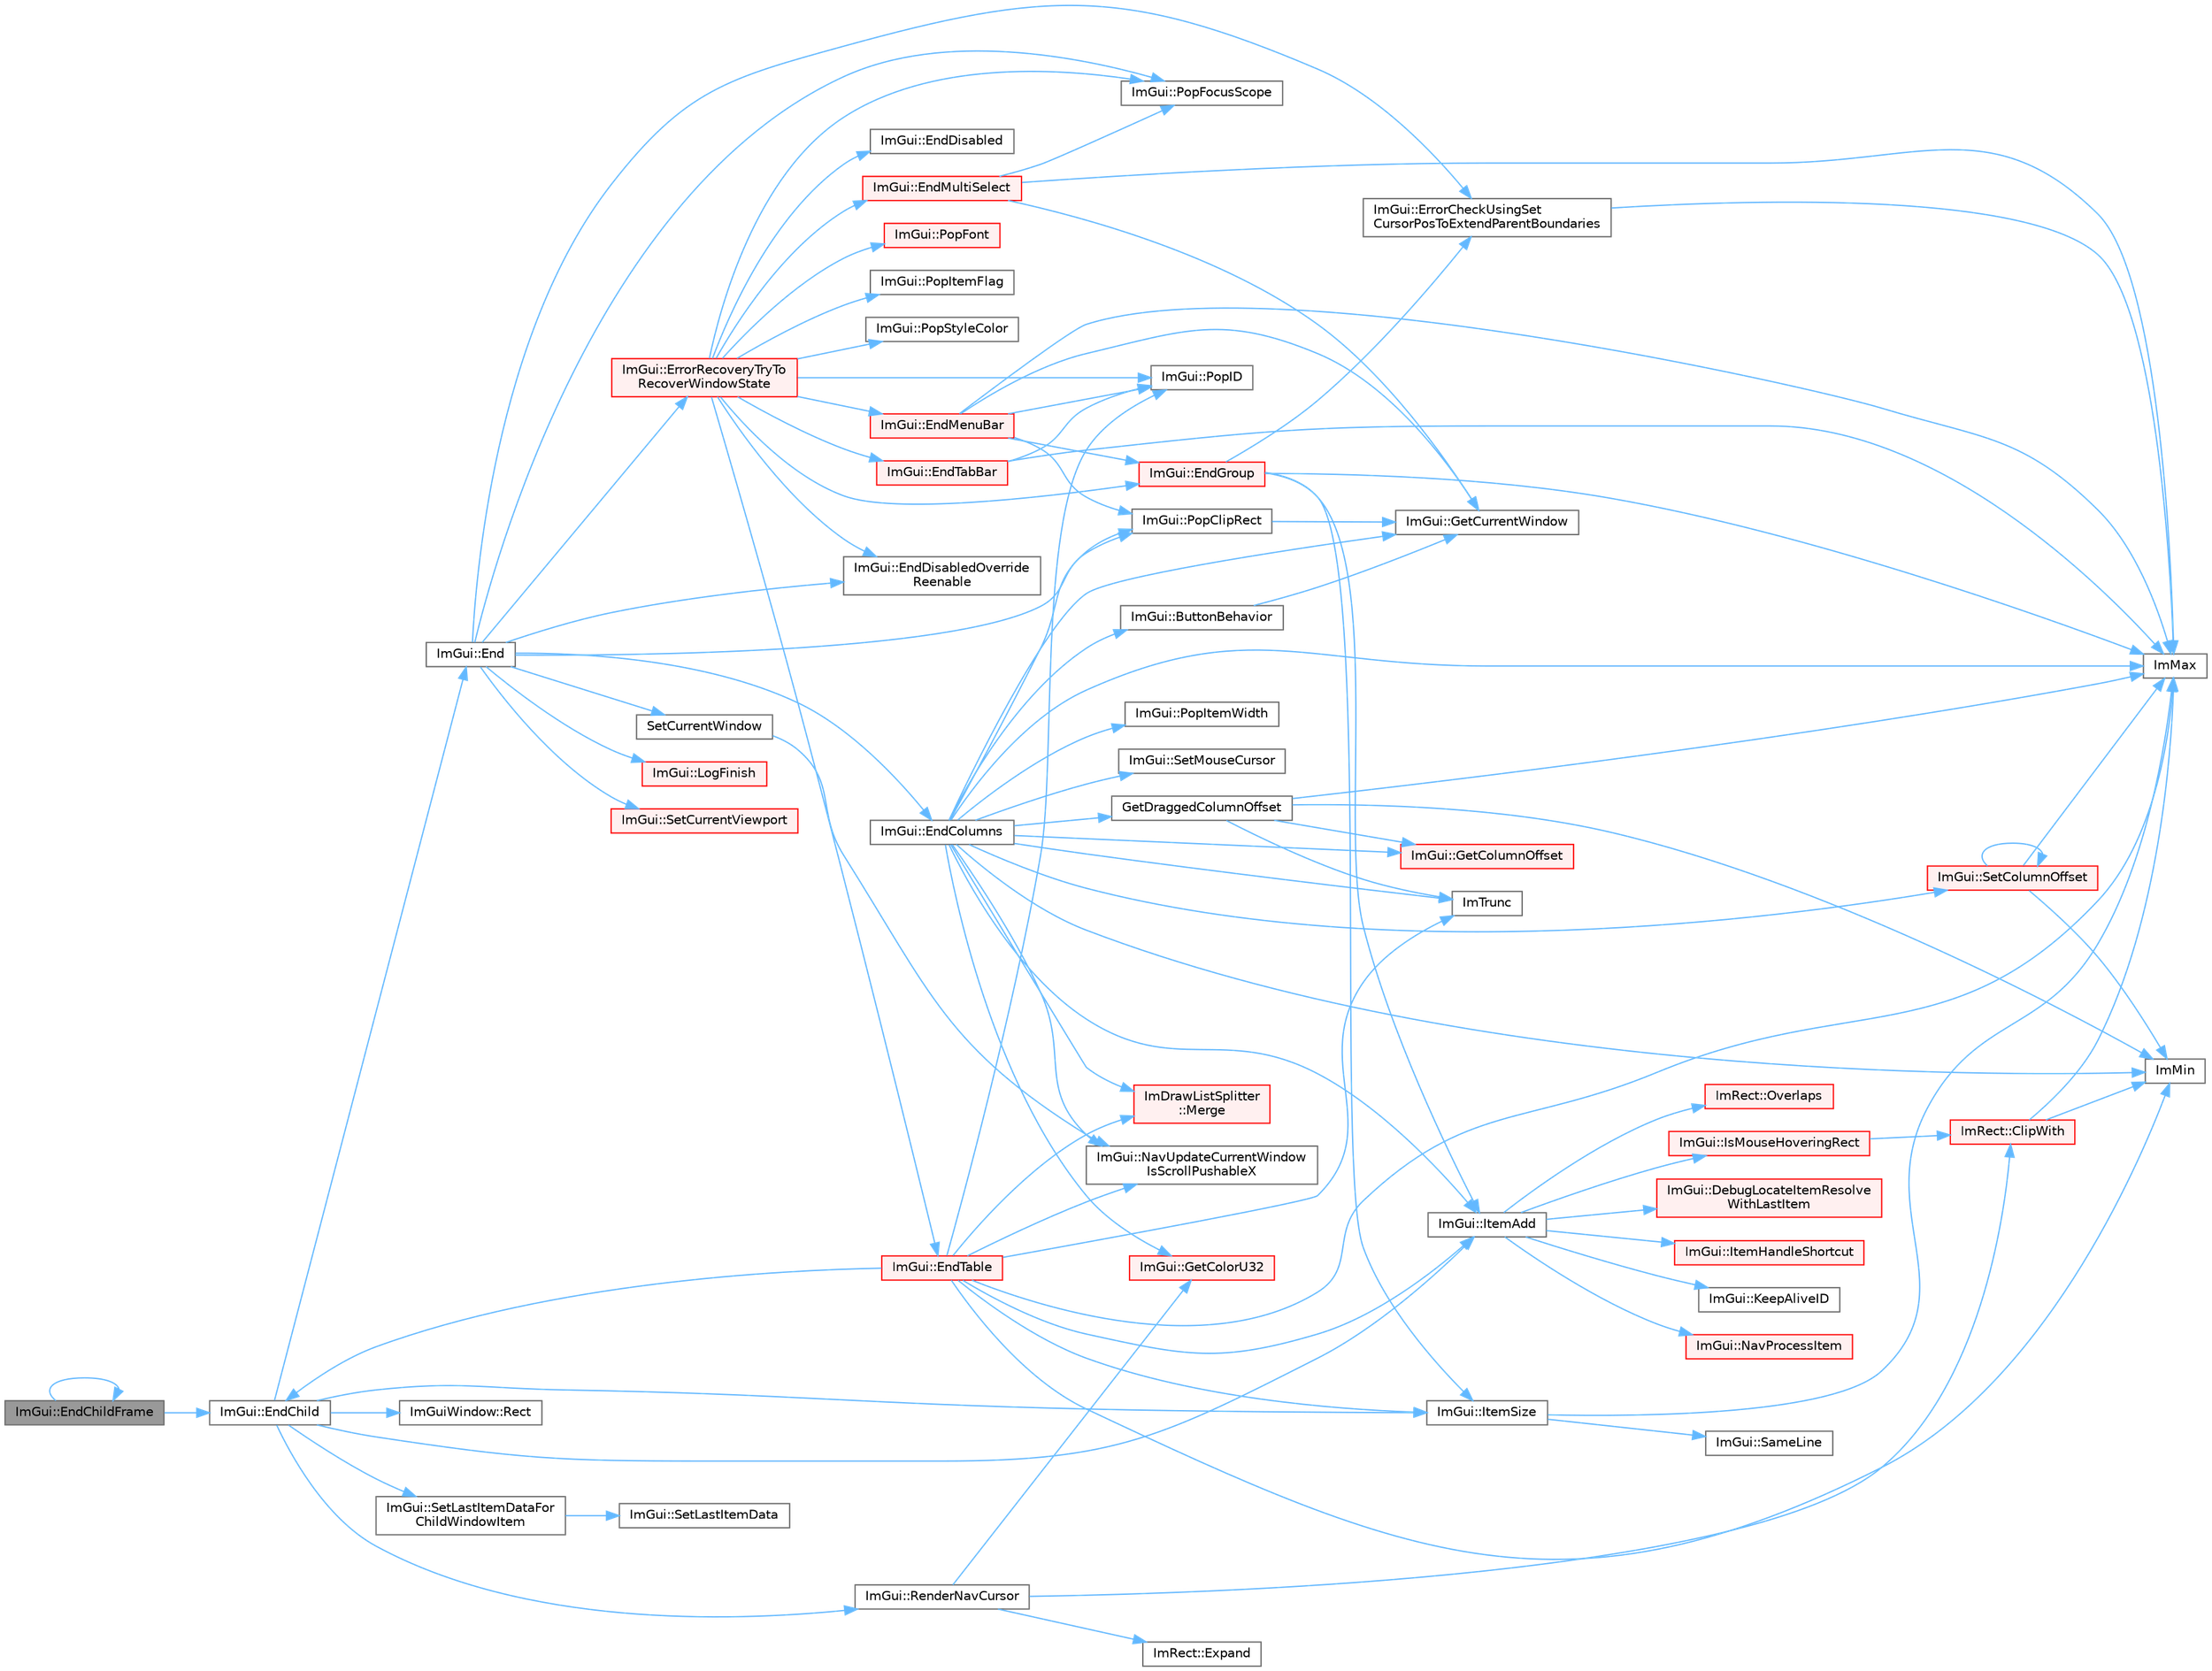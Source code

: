 digraph "ImGui::EndChildFrame"
{
 // LATEX_PDF_SIZE
  bgcolor="transparent";
  edge [fontname=Helvetica,fontsize=10,labelfontname=Helvetica,labelfontsize=10];
  node [fontname=Helvetica,fontsize=10,shape=box,height=0.2,width=0.4];
  rankdir="LR";
  Node1 [id="Node000001",label="ImGui::EndChildFrame",height=0.2,width=0.4,color="gray40", fillcolor="grey60", style="filled", fontcolor="black",tooltip=" "];
  Node1 -> Node2 [id="edge1_Node000001_Node000002",color="steelblue1",style="solid",tooltip=" "];
  Node2 [id="Node000002",label="ImGui::EndChild",height=0.2,width=0.4,color="grey40", fillcolor="white", style="filled",URL="$namespace_im_gui.html#af8de559a88c1442d6df8c1b04c86e997",tooltip=" "];
  Node2 -> Node3 [id="edge2_Node000002_Node000003",color="steelblue1",style="solid",tooltip=" "];
  Node3 [id="Node000003",label="ImGui::End",height=0.2,width=0.4,color="grey40", fillcolor="white", style="filled",URL="$namespace_im_gui.html#a5479d93794a004c67ceb6d13f37c8254",tooltip=" "];
  Node3 -> Node4 [id="edge3_Node000003_Node000004",color="steelblue1",style="solid",tooltip=" "];
  Node4 [id="Node000004",label="ImGui::EndColumns",height=0.2,width=0.4,color="grey40", fillcolor="white", style="filled",URL="$namespace_im_gui.html#af93bed3bce5475fe4d525d744f16aa20",tooltip=" "];
  Node4 -> Node5 [id="edge4_Node000004_Node000005",color="steelblue1",style="solid",tooltip=" "];
  Node5 [id="Node000005",label="ImGui::ButtonBehavior",height=0.2,width=0.4,color="grey40", fillcolor="white", style="filled",URL="$namespace_im_gui.html#a65a4f18b1bc8ce0f351687922089f374",tooltip=" "];
  Node5 -> Node6 [id="edge5_Node000005_Node000006",color="steelblue1",style="solid",tooltip=" "];
  Node6 [id="Node000006",label="ImGui::GetCurrentWindow",height=0.2,width=0.4,color="grey40", fillcolor="white", style="filled",URL="$namespace_im_gui.html#ac452417b5004ca16a814a72cff153526",tooltip=" "];
  Node4 -> Node7 [id="edge6_Node000004_Node000007",color="steelblue1",style="solid",tooltip=" "];
  Node7 [id="Node000007",label="ImGui::GetColorU32",height=0.2,width=0.4,color="red", fillcolor="#FFF0F0", style="filled",URL="$namespace_im_gui.html#a0de2d9bd347d9866511eb8d014e62556",tooltip=" "];
  Node4 -> Node9 [id="edge7_Node000004_Node000009",color="steelblue1",style="solid",tooltip=" "];
  Node9 [id="Node000009",label="ImGui::GetColumnOffset",height=0.2,width=0.4,color="red", fillcolor="#FFF0F0", style="filled",URL="$namespace_im_gui.html#a79c22e9c5c208b6c9534a273be71a9e6",tooltip=" "];
  Node4 -> Node6 [id="edge8_Node000004_Node000006",color="steelblue1",style="solid",tooltip=" "];
  Node4 -> Node34 [id="edge9_Node000004_Node000034",color="steelblue1",style="solid",tooltip=" "];
  Node34 [id="Node000034",label="GetDraggedColumnOffset",height=0.2,width=0.4,color="grey40", fillcolor="white", style="filled",URL="$imgui__tables_8cpp.html#aa235e9c607930ebb1304d6df978d5fe8",tooltip=" "];
  Node34 -> Node9 [id="edge10_Node000034_Node000009",color="steelblue1",style="solid",tooltip=" "];
  Node34 -> Node19 [id="edge11_Node000034_Node000019",color="steelblue1",style="solid",tooltip=" "];
  Node19 [id="Node000019",label="ImMax",height=0.2,width=0.4,color="grey40", fillcolor="white", style="filled",URL="$imgui__internal_8h.html#a7667efd95147d0422f140917c71a9226",tooltip=" "];
  Node34 -> Node20 [id="edge12_Node000034_Node000020",color="steelblue1",style="solid",tooltip=" "];
  Node20 [id="Node000020",label="ImMin",height=0.2,width=0.4,color="grey40", fillcolor="white", style="filled",URL="$imgui__internal_8h.html#a7f9d7828066a9d61b5630adcdf4655d3",tooltip=" "];
  Node34 -> Node21 [id="edge13_Node000034_Node000021",color="steelblue1",style="solid",tooltip=" "];
  Node21 [id="Node000021",label="ImTrunc",height=0.2,width=0.4,color="grey40", fillcolor="white", style="filled",URL="$imgui__internal_8h.html#a34870cae27ccd450c17ec3d3910b2da4",tooltip=" "];
  Node4 -> Node19 [id="edge14_Node000004_Node000019",color="steelblue1",style="solid",tooltip=" "];
  Node4 -> Node20 [id="edge15_Node000004_Node000020",color="steelblue1",style="solid",tooltip=" "];
  Node4 -> Node21 [id="edge16_Node000004_Node000021",color="steelblue1",style="solid",tooltip=" "];
  Node4 -> Node35 [id="edge17_Node000004_Node000035",color="steelblue1",style="solid",tooltip=" "];
  Node35 [id="Node000035",label="ImGui::ItemAdd",height=0.2,width=0.4,color="grey40", fillcolor="white", style="filled",URL="$namespace_im_gui.html#a0c2ccafc8d403c02a6590ac21157b9ac",tooltip=" "];
  Node35 -> Node36 [id="edge18_Node000035_Node000036",color="steelblue1",style="solid",tooltip=" "];
  Node36 [id="Node000036",label="ImGui::DebugLocateItemResolve\lWithLastItem",height=0.2,width=0.4,color="red", fillcolor="#FFF0F0", style="filled",URL="$namespace_im_gui.html#ae8ab0d7dfc90af8e82db3ed9e7829219",tooltip=" "];
  Node35 -> Node57 [id="edge19_Node000035_Node000057",color="steelblue1",style="solid",tooltip=" "];
  Node57 [id="Node000057",label="ImGui::IsMouseHoveringRect",height=0.2,width=0.4,color="red", fillcolor="#FFF0F0", style="filled",URL="$namespace_im_gui.html#ae0b8ea0e06c457316d6aed6c5b2a1c25",tooltip=" "];
  Node57 -> Node58 [id="edge20_Node000057_Node000058",color="steelblue1",style="solid",tooltip=" "];
  Node58 [id="Node000058",label="ImRect::ClipWith",height=0.2,width=0.4,color="red", fillcolor="#FFF0F0", style="filled",URL="$struct_im_rect.html#ac02d5cf6ce0358aea9ed9df43d368f3f",tooltip=" "];
  Node58 -> Node19 [id="edge21_Node000058_Node000019",color="steelblue1",style="solid",tooltip=" "];
  Node58 -> Node20 [id="edge22_Node000058_Node000020",color="steelblue1",style="solid",tooltip=" "];
  Node35 -> Node60 [id="edge23_Node000035_Node000060",color="steelblue1",style="solid",tooltip=" "];
  Node60 [id="Node000060",label="ImGui::ItemHandleShortcut",height=0.2,width=0.4,color="red", fillcolor="#FFF0F0", style="filled",URL="$namespace_im_gui.html#a338deb537666a886cf3ece08c07e9fa9",tooltip=" "];
  Node35 -> Node63 [id="edge24_Node000035_Node000063",color="steelblue1",style="solid",tooltip=" "];
  Node63 [id="Node000063",label="ImGui::KeepAliveID",height=0.2,width=0.4,color="grey40", fillcolor="white", style="filled",URL="$namespace_im_gui.html#a85a245c78a9f7c351636bdad6e60c488",tooltip=" "];
  Node35 -> Node64 [id="edge25_Node000035_Node000064",color="steelblue1",style="solid",tooltip=" "];
  Node64 [id="Node000064",label="ImGui::NavProcessItem",height=0.2,width=0.4,color="red", fillcolor="#FFF0F0", style="filled",URL="$namespace_im_gui.html#aa217c2f0448788f3c064bf828a8f9d8f",tooltip=" "];
  Node35 -> Node92 [id="edge26_Node000035_Node000092",color="steelblue1",style="solid",tooltip=" "];
  Node92 [id="Node000092",label="ImRect::Overlaps",height=0.2,width=0.4,color="red", fillcolor="#FFF0F0", style="filled",URL="$struct_im_rect.html#a0af3bade3781e5e7c6afdf71ccfb0d43",tooltip=" "];
  Node4 -> Node93 [id="edge27_Node000004_Node000093",color="steelblue1",style="solid",tooltip=" "];
  Node93 [id="Node000093",label="ImDrawListSplitter\l::Merge",height=0.2,width=0.4,color="red", fillcolor="#FFF0F0", style="filled",URL="$struct_im_draw_list_splitter.html#af3fc4bad2abca9e481d476d1877ba5be",tooltip=" "];
  Node4 -> Node98 [id="edge28_Node000004_Node000098",color="steelblue1",style="solid",tooltip=" "];
  Node98 [id="Node000098",label="ImGui::NavUpdateCurrentWindow\lIsScrollPushableX",height=0.2,width=0.4,color="grey40", fillcolor="white", style="filled",URL="$namespace_im_gui.html#a5c0c081852a520c006a0b084d0e8b0cb",tooltip=" "];
  Node4 -> Node99 [id="edge29_Node000004_Node000099",color="steelblue1",style="solid",tooltip=" "];
  Node99 [id="Node000099",label="ImGui::PopClipRect",height=0.2,width=0.4,color="grey40", fillcolor="white", style="filled",URL="$namespace_im_gui.html#aef1c8a6e5a3c70cb10d03d2a2a66dfd8",tooltip=" "];
  Node99 -> Node6 [id="edge30_Node000099_Node000006",color="steelblue1",style="solid",tooltip=" "];
  Node4 -> Node100 [id="edge31_Node000004_Node000100",color="steelblue1",style="solid",tooltip=" "];
  Node100 [id="Node000100",label="ImGui::PopItemWidth",height=0.2,width=0.4,color="grey40", fillcolor="white", style="filled",URL="$namespace_im_gui.html#ad29a3fc0cb5dfc7f9fc7224512ce90bf",tooltip=" "];
  Node4 -> Node101 [id="edge32_Node000004_Node000101",color="steelblue1",style="solid",tooltip=" "];
  Node101 [id="Node000101",label="ImGui::SetColumnOffset",height=0.2,width=0.4,color="red", fillcolor="#FFF0F0", style="filled",URL="$namespace_im_gui.html#a8cc207211d6cf3f77b505e24aed4ebcc",tooltip=" "];
  Node101 -> Node19 [id="edge33_Node000101_Node000019",color="steelblue1",style="solid",tooltip=" "];
  Node101 -> Node20 [id="edge34_Node000101_Node000020",color="steelblue1",style="solid",tooltip=" "];
  Node101 -> Node101 [id="edge35_Node000101_Node000101",color="steelblue1",style="solid",tooltip=" "];
  Node4 -> Node105 [id="edge36_Node000004_Node000105",color="steelblue1",style="solid",tooltip=" "];
  Node105 [id="Node000105",label="ImGui::SetMouseCursor",height=0.2,width=0.4,color="grey40", fillcolor="white", style="filled",URL="$namespace_im_gui.html#aca3237fd4efa0af7fc6b4eff6494dfce",tooltip=" "];
  Node3 -> Node106 [id="edge37_Node000003_Node000106",color="steelblue1",style="solid",tooltip=" "];
  Node106 [id="Node000106",label="ImGui::EndDisabledOverride\lReenable",height=0.2,width=0.4,color="grey40", fillcolor="white", style="filled",URL="$namespace_im_gui.html#a336225979f3fe3fd9ceba657123f9084",tooltip=" "];
  Node3 -> Node107 [id="edge38_Node000003_Node000107",color="steelblue1",style="solid",tooltip=" "];
  Node107 [id="Node000107",label="ImGui::ErrorCheckUsingSet\lCursorPosToExtendParentBoundaries",height=0.2,width=0.4,color="grey40", fillcolor="white", style="filled",URL="$namespace_im_gui.html#ad5832500c14abd9e76e376b82701385b",tooltip=" "];
  Node107 -> Node19 [id="edge39_Node000107_Node000019",color="steelblue1",style="solid",tooltip=" "];
  Node3 -> Node108 [id="edge40_Node000003_Node000108",color="steelblue1",style="solid",tooltip=" "];
  Node108 [id="Node000108",label="ImGui::ErrorRecoveryTryTo\lRecoverWindowState",height=0.2,width=0.4,color="red", fillcolor="#FFF0F0", style="filled",URL="$namespace_im_gui.html#a9e02d2905347634105ecc057a0824e1a",tooltip=" "];
  Node108 -> Node109 [id="edge41_Node000108_Node000109",color="steelblue1",style="solid",tooltip=" "];
  Node109 [id="Node000109",label="ImGui::EndDisabled",height=0.2,width=0.4,color="grey40", fillcolor="white", style="filled",URL="$namespace_im_gui.html#a9e6088c6c690ddff1302b6e42b380733",tooltip=" "];
  Node108 -> Node106 [id="edge42_Node000108_Node000106",color="steelblue1",style="solid",tooltip=" "];
  Node108 -> Node110 [id="edge43_Node000108_Node000110",color="steelblue1",style="solid",tooltip=" "];
  Node110 [id="Node000110",label="ImGui::EndGroup",height=0.2,width=0.4,color="red", fillcolor="#FFF0F0", style="filled",URL="$namespace_im_gui.html#a05fc97fc64f28a55486087f503d9a622",tooltip=" "];
  Node110 -> Node107 [id="edge44_Node000110_Node000107",color="steelblue1",style="solid",tooltip=" "];
  Node110 -> Node19 [id="edge45_Node000110_Node000019",color="steelblue1",style="solid",tooltip=" "];
  Node110 -> Node35 [id="edge46_Node000110_Node000035",color="steelblue1",style="solid",tooltip=" "];
  Node110 -> Node112 [id="edge47_Node000110_Node000112",color="steelblue1",style="solid",tooltip=" "];
  Node112 [id="Node000112",label="ImGui::ItemSize",height=0.2,width=0.4,color="grey40", fillcolor="white", style="filled",URL="$namespace_im_gui.html#a4b5818a652d943ea54e0cec9fb3943d7",tooltip=" "];
  Node112 -> Node19 [id="edge48_Node000112_Node000019",color="steelblue1",style="solid",tooltip=" "];
  Node112 -> Node113 [id="edge49_Node000112_Node000113",color="steelblue1",style="solid",tooltip=" "];
  Node113 [id="Node000113",label="ImGui::SameLine",height=0.2,width=0.4,color="grey40", fillcolor="white", style="filled",URL="$namespace_im_gui.html#addd433eb3aae59119e341e80db474f66",tooltip=" "];
  Node108 -> Node114 [id="edge50_Node000108_Node000114",color="steelblue1",style="solid",tooltip=" "];
  Node114 [id="Node000114",label="ImGui::EndMenuBar",height=0.2,width=0.4,color="red", fillcolor="#FFF0F0", style="filled",URL="$namespace_im_gui.html#aa226265c140eb6ee375c5b9abc69c4fc",tooltip=" "];
  Node114 -> Node110 [id="edge51_Node000114_Node000110",color="steelblue1",style="solid",tooltip=" "];
  Node114 -> Node6 [id="edge52_Node000114_Node000006",color="steelblue1",style="solid",tooltip=" "];
  Node114 -> Node19 [id="edge53_Node000114_Node000019",color="steelblue1",style="solid",tooltip=" "];
  Node114 -> Node99 [id="edge54_Node000114_Node000099",color="steelblue1",style="solid",tooltip=" "];
  Node114 -> Node17 [id="edge55_Node000114_Node000017",color="steelblue1",style="solid",tooltip=" "];
  Node17 [id="Node000017",label="ImGui::PopID",height=0.2,width=0.4,color="grey40", fillcolor="white", style="filled",URL="$namespace_im_gui.html#aba0b2d8f890a5d435ae43d0c4a2d4dd1",tooltip=" "];
  Node108 -> Node137 [id="edge56_Node000108_Node000137",color="steelblue1",style="solid",tooltip=" "];
  Node137 [id="Node000137",label="ImGui::EndMultiSelect",height=0.2,width=0.4,color="red", fillcolor="#FFF0F0", style="filled",URL="$namespace_im_gui.html#a19b11a3ea8f98b43089dc13ab015ad5b",tooltip=" "];
  Node137 -> Node6 [id="edge57_Node000137_Node000006",color="steelblue1",style="solid",tooltip=" "];
  Node137 -> Node19 [id="edge58_Node000137_Node000019",color="steelblue1",style="solid",tooltip=" "];
  Node137 -> Node168 [id="edge59_Node000137_Node000168",color="steelblue1",style="solid",tooltip=" "];
  Node168 [id="Node000168",label="ImGui::PopFocusScope",height=0.2,width=0.4,color="grey40", fillcolor="white", style="filled",URL="$namespace_im_gui.html#a660bc1ff7f6d971fc4b4236e87409b38",tooltip=" "];
  Node108 -> Node170 [id="edge60_Node000108_Node000170",color="steelblue1",style="solid",tooltip=" "];
  Node170 [id="Node000170",label="ImGui::EndTabBar",height=0.2,width=0.4,color="red", fillcolor="#FFF0F0", style="filled",URL="$namespace_im_gui.html#a864b8ece257d4e30569f0349752ad928",tooltip=" "];
  Node170 -> Node19 [id="edge61_Node000170_Node000019",color="steelblue1",style="solid",tooltip=" "];
  Node170 -> Node17 [id="edge62_Node000170_Node000017",color="steelblue1",style="solid",tooltip=" "];
  Node108 -> Node455 [id="edge63_Node000108_Node000455",color="steelblue1",style="solid",tooltip=" "];
  Node455 [id="Node000455",label="ImGui::EndTable",height=0.2,width=0.4,color="red", fillcolor="#FFF0F0", style="filled",URL="$namespace_im_gui.html#a9c70aaa6464c2e51e6f3342da133ada1",tooltip=" "];
  Node455 -> Node2 [id="edge64_Node000455_Node000002",color="steelblue1",style="solid",tooltip=" "];
  Node455 -> Node19 [id="edge65_Node000455_Node000019",color="steelblue1",style="solid",tooltip=" "];
  Node455 -> Node20 [id="edge66_Node000455_Node000020",color="steelblue1",style="solid",tooltip=" "];
  Node455 -> Node21 [id="edge67_Node000455_Node000021",color="steelblue1",style="solid",tooltip=" "];
  Node455 -> Node35 [id="edge68_Node000455_Node000035",color="steelblue1",style="solid",tooltip=" "];
  Node455 -> Node112 [id="edge69_Node000455_Node000112",color="steelblue1",style="solid",tooltip=" "];
  Node455 -> Node93 [id="edge70_Node000455_Node000093",color="steelblue1",style="solid",tooltip=" "];
  Node455 -> Node98 [id="edge71_Node000455_Node000098",color="steelblue1",style="solid",tooltip=" "];
  Node455 -> Node17 [id="edge72_Node000455_Node000017",color="steelblue1",style="solid",tooltip=" "];
  Node108 -> Node168 [id="edge73_Node000108_Node000168",color="steelblue1",style="solid",tooltip=" "];
  Node108 -> Node504 [id="edge74_Node000108_Node000504",color="steelblue1",style="solid",tooltip=" "];
  Node504 [id="Node000504",label="ImGui::PopFont",height=0.2,width=0.4,color="red", fillcolor="#FFF0F0", style="filled",URL="$namespace_im_gui.html#af66649bc37022bf3cf2496c73af9a499",tooltip=" "];
  Node108 -> Node17 [id="edge75_Node000108_Node000017",color="steelblue1",style="solid",tooltip=" "];
  Node108 -> Node195 [id="edge76_Node000108_Node000195",color="steelblue1",style="solid",tooltip=" "];
  Node195 [id="Node000195",label="ImGui::PopItemFlag",height=0.2,width=0.4,color="grey40", fillcolor="white", style="filled",URL="$namespace_im_gui.html#aa93281155e1dd23715dbd384e91edc6b",tooltip=" "];
  Node108 -> Node196 [id="edge77_Node000108_Node000196",color="steelblue1",style="solid",tooltip=" "];
  Node196 [id="Node000196",label="ImGui::PopStyleColor",height=0.2,width=0.4,color="grey40", fillcolor="white", style="filled",URL="$namespace_im_gui.html#a9795f730b4043a98b6254738d86efcdc",tooltip=" "];
  Node3 -> Node511 [id="edge78_Node000003_Node000511",color="steelblue1",style="solid",tooltip=" "];
  Node511 [id="Node000511",label="ImGui::LogFinish",height=0.2,width=0.4,color="red", fillcolor="#FFF0F0", style="filled",URL="$namespace_im_gui.html#a2ebcd048d1ca025fb972e1c2e920e3f3",tooltip=" "];
  Node3 -> Node99 [id="edge79_Node000003_Node000099",color="steelblue1",style="solid",tooltip=" "];
  Node3 -> Node168 [id="edge80_Node000003_Node000168",color="steelblue1",style="solid",tooltip=" "];
  Node3 -> Node403 [id="edge81_Node000003_Node000403",color="steelblue1",style="solid",tooltip=" "];
  Node403 [id="Node000403",label="ImGui::SetCurrentViewport",height=0.2,width=0.4,color="red", fillcolor="#FFF0F0", style="filled",URL="$namespace_im_gui.html#a518a36249ab67227a13fd01a4236cbe1",tooltip=" "];
  Node3 -> Node404 [id="edge82_Node000003_Node000404",color="steelblue1",style="solid",tooltip=" "];
  Node404 [id="Node000404",label="SetCurrentWindow",height=0.2,width=0.4,color="grey40", fillcolor="white", style="filled",URL="$imgui_8cpp.html#a5c592415f88804e2f907477767d3dda1",tooltip=" "];
  Node404 -> Node98 [id="edge83_Node000404_Node000098",color="steelblue1",style="solid",tooltip=" "];
  Node2 -> Node35 [id="edge84_Node000002_Node000035",color="steelblue1",style="solid",tooltip=" "];
  Node2 -> Node112 [id="edge85_Node000002_Node000112",color="steelblue1",style="solid",tooltip=" "];
  Node2 -> Node263 [id="edge86_Node000002_Node000263",color="steelblue1",style="solid",tooltip=" "];
  Node263 [id="Node000263",label="ImGuiWindow::Rect",height=0.2,width=0.4,color="grey40", fillcolor="white", style="filled",URL="$struct_im_gui_window.html#a147da28bf5d167cbe0a363c4a578dea1",tooltip=" "];
  Node2 -> Node194 [id="edge87_Node000002_Node000194",color="steelblue1",style="solid",tooltip=" "];
  Node194 [id="Node000194",label="ImGui::RenderNavCursor",height=0.2,width=0.4,color="grey40", fillcolor="white", style="filled",URL="$namespace_im_gui.html#a2722dcfe26c7f6e8cd522102ef5b7df2",tooltip=" "];
  Node194 -> Node58 [id="edge88_Node000194_Node000058",color="steelblue1",style="solid",tooltip=" "];
  Node194 -> Node151 [id="edge89_Node000194_Node000151",color="steelblue1",style="solid",tooltip=" "];
  Node151 [id="Node000151",label="ImRect::Expand",height=0.2,width=0.4,color="grey40", fillcolor="white", style="filled",URL="$struct_im_rect.html#af33a7424c3341d08acd69da30c27c753",tooltip=" "];
  Node194 -> Node7 [id="edge90_Node000194_Node000007",color="steelblue1",style="solid",tooltip=" "];
  Node2 -> Node514 [id="edge91_Node000002_Node000514",color="steelblue1",style="solid",tooltip=" "];
  Node514 [id="Node000514",label="ImGui::SetLastItemDataFor\lChildWindowItem",height=0.2,width=0.4,color="grey40", fillcolor="white", style="filled",URL="$namespace_im_gui.html#a7985325468909a376a84128c5f968372",tooltip=" "];
  Node514 -> Node406 [id="edge92_Node000514_Node000406",color="steelblue1",style="solid",tooltip=" "];
  Node406 [id="Node000406",label="ImGui::SetLastItemData",height=0.2,width=0.4,color="grey40", fillcolor="white", style="filled",URL="$namespace_im_gui.html#abec584e4a04b0a2c7681263511f348b0",tooltip=" "];
  Node1 -> Node1 [id="edge93_Node000001_Node000001",color="steelblue1",style="solid",tooltip=" "];
}

